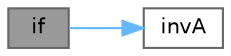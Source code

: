 digraph "if"
{
 // LATEX_PDF_SIZE
  bgcolor="transparent";
  edge [fontname=Helvetica,fontsize=10,labelfontname=Helvetica,labelfontsize=10];
  node [fontname=Helvetica,fontsize=10,shape=box,height=0.2,width=0.4];
  rankdir="LR";
  Node1 [id="Node000001",label="if",height=0.2,width=0.4,color="gray40", fillcolor="grey60", style="filled", fontcolor="black",tooltip=" "];
  Node1 -> Node2 [id="edge1_Node000001_Node000002",color="steelblue1",style="solid",tooltip=" "];
  Node2 [id="Node000002",label="invA",height=0.2,width=0.4,color="grey40", fillcolor="white", style="filled",URL="$combustion_2PDRFoam_2UEqn_8H.html#af3ae268451a5f7585a056afe992b82e5",tooltip=" "];
}
